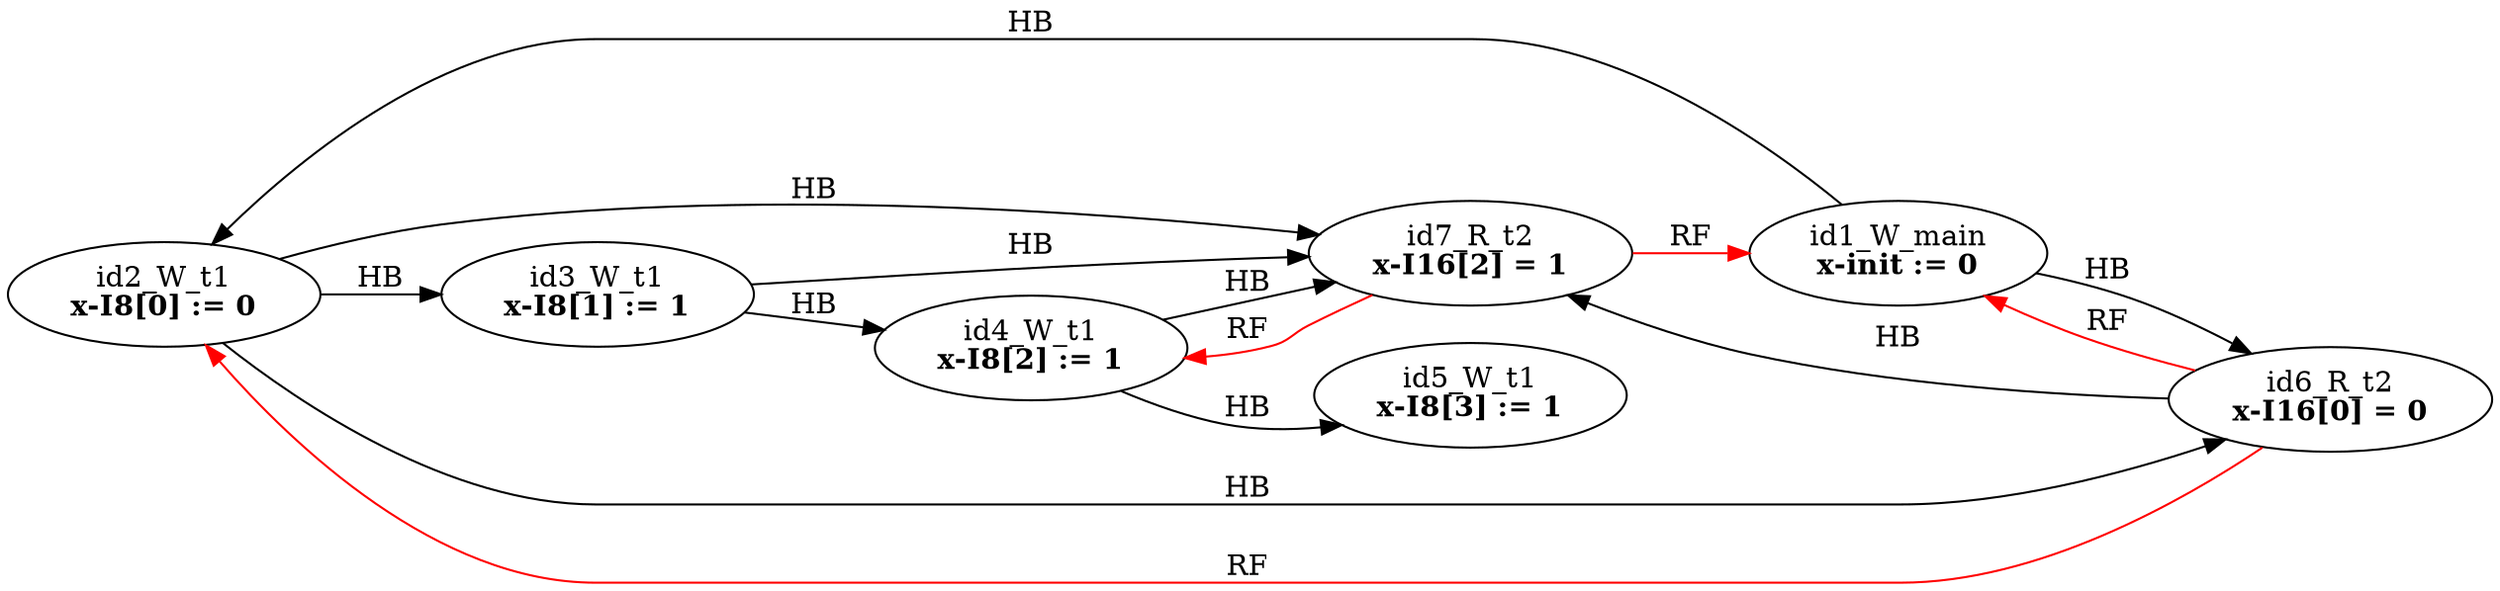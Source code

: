 digraph memory_model {
rankdir=LR;
splines=true; esep=0.5;
id2_W_t1 -> id3_W_t1 [label = "HB", color="black"];
id3_W_t1 -> id4_W_t1 [label = "HB", color="black"];
id4_W_t1 -> id5_W_t1 [label = "HB", color="black"];
id6_R_t2 -> id7_R_t2 [label = "HB", color="black"];
id1_W_main -> id2_W_t1 [label = "HB", color="black"];
id1_W_main -> id6_R_t2 [label = "HB", color="black"];
id2_W_t1 -> id6_R_t2 [label = "HB", color="black"];
id2_W_t1 -> id7_R_t2 [label = "HB", color="black"];
id3_W_t1 -> id7_R_t2 [label = "HB", color="black"];
id4_W_t1 -> id7_R_t2 [label = "HB", color="black"];
id6_R_t2 -> id1_W_main [label = "RF", color="red"];
id6_R_t2 -> id2_W_t1 [label = "RF", color="red"];
id7_R_t2 -> id1_W_main [label = "RF", color="red"];
id7_R_t2 -> id4_W_t1 [label = "RF", color="red"];
id1_W_main [label=<id1_W_main<br/><B>x-init := 0</B>>, pos="2.5,8!"]
id2_W_t1 [label=<id2_W_t1<br/><B>x-I8[0] := 0</B>>, pos="0,6!"]
id3_W_t1 [label=<id3_W_t1<br/><B>x-I8[1] := 1</B>>, pos="0,4!"]
id4_W_t1 [label=<id4_W_t1<br/><B>x-I8[2] := 1</B>>, pos="0,2!"]
id5_W_t1 [label=<id5_W_t1<br/><B>x-I8[3] := 1</B>>, pos="0,0!"]
id6_R_t2 [label=<id6_R_t2<br/><B>x-I16[0] = 0</B>>, pos="5,6!"]
id7_R_t2 [label=<id7_R_t2<br/><B>x-I16[2] = 1</B>>, pos="5,4!"]
}